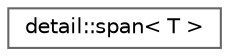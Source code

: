 digraph "类继承关系图"
{
 // LATEX_PDF_SIZE
  bgcolor="transparent";
  edge [fontname=Helvetica,fontsize=10,labelfontname=Helvetica,labelfontsize=10];
  node [fontname=Helvetica,fontsize=10,shape=box,height=0.2,width=0.4];
  rankdir="LR";
  Node0 [id="Node000000",label="detail::span\< T \>",height=0.2,width=0.4,color="grey40", fillcolor="white", style="filled",URL="$structdetail_1_1span.html",tooltip=" "];
}
